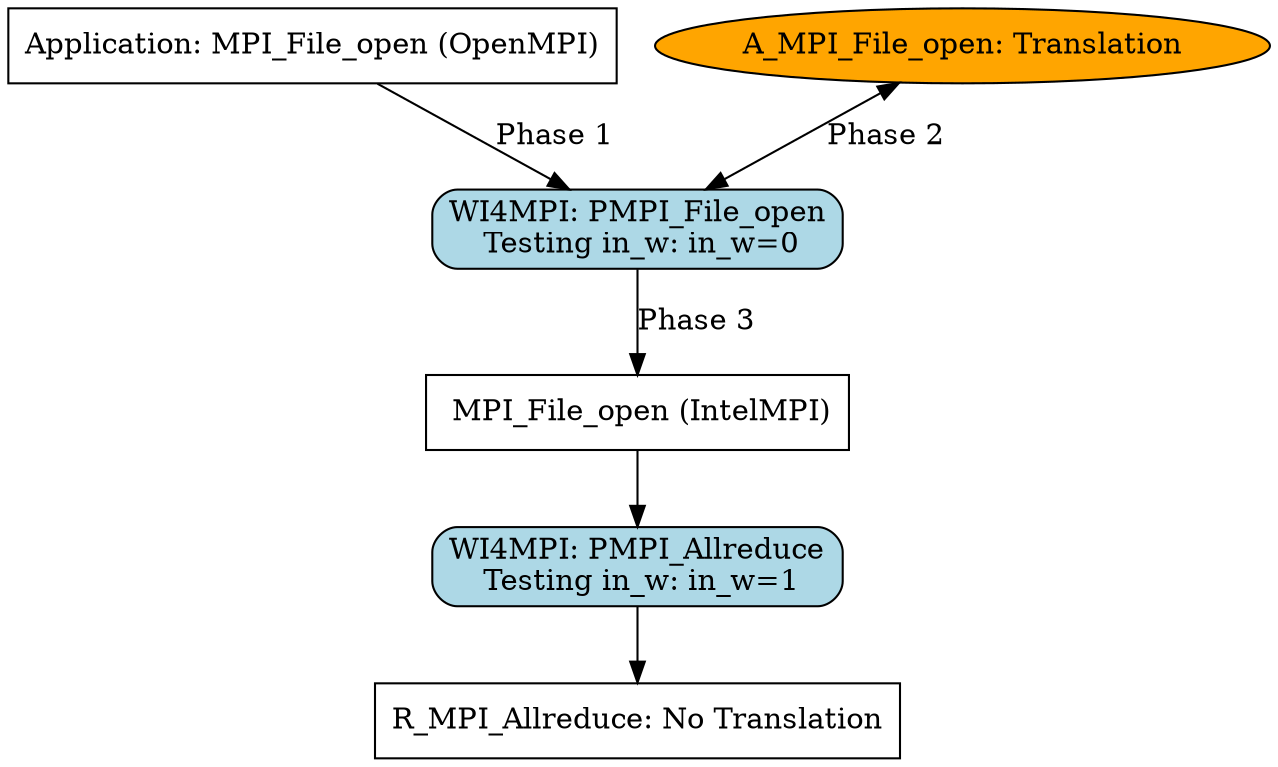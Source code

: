 digraph G {
  // Nodes
  node [shape=box];
  Application [label="Application: MPI_File_open (OpenMPI)"];
  Runtime [label=" MPI_File_open (IntelMPI)"];
  No_translation [label="R_MPI_Allreduce: No Translation"];
  node [shape=ellipse, style="filled", fillcolor=orange];
  Translation [label="A_MPI_File_open: Translation"];
  node [shape=box, style="rounded,filled", fillcolor=lightblue];
  WI4MPI [label="WI4MPI: PMPI_File_open\n Testing in_w: in_w=0"];
  WI4MPI_phase_3 [label="WI4MPI: PMPI_Allreduce\n Testing in_w: in_w=1"];
  // Links
  Application -> WI4MPI [label="Phase 1"];
  Translation -> WI4MPI [label="Phase 2", dir=both];
  WI4MPI -> Runtime [label="Phase 3"];
  Runtime -> WI4MPI_phase_3;
  WI4MPI_phase_3 -> No_translation;
}
